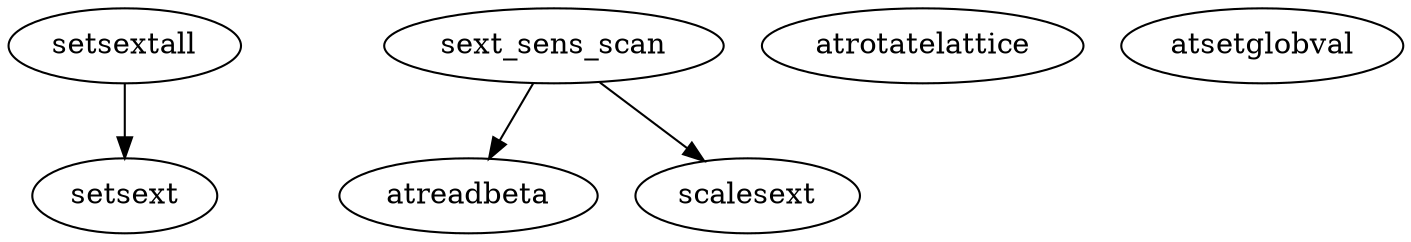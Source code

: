 /* Created by mdot for Matlab */
digraph m2html {
  setsextall -> setsext;
  sext_sens_scan -> atreadbeta;
  sext_sens_scan -> scalesext;

  atreadbeta [URL="atreadbeta.html"];
  atrotatelattice [URL="atrotatelattice.html"];
  atsetglobval [URL="atsetglobval.html"];
  scalesext [URL="scalesext.html"];
  setsext [URL="setsext.html"];
  setsextall [URL="setsextall.html"];
  sext_sens_scan [URL="sext_sens_scan.html"];
}